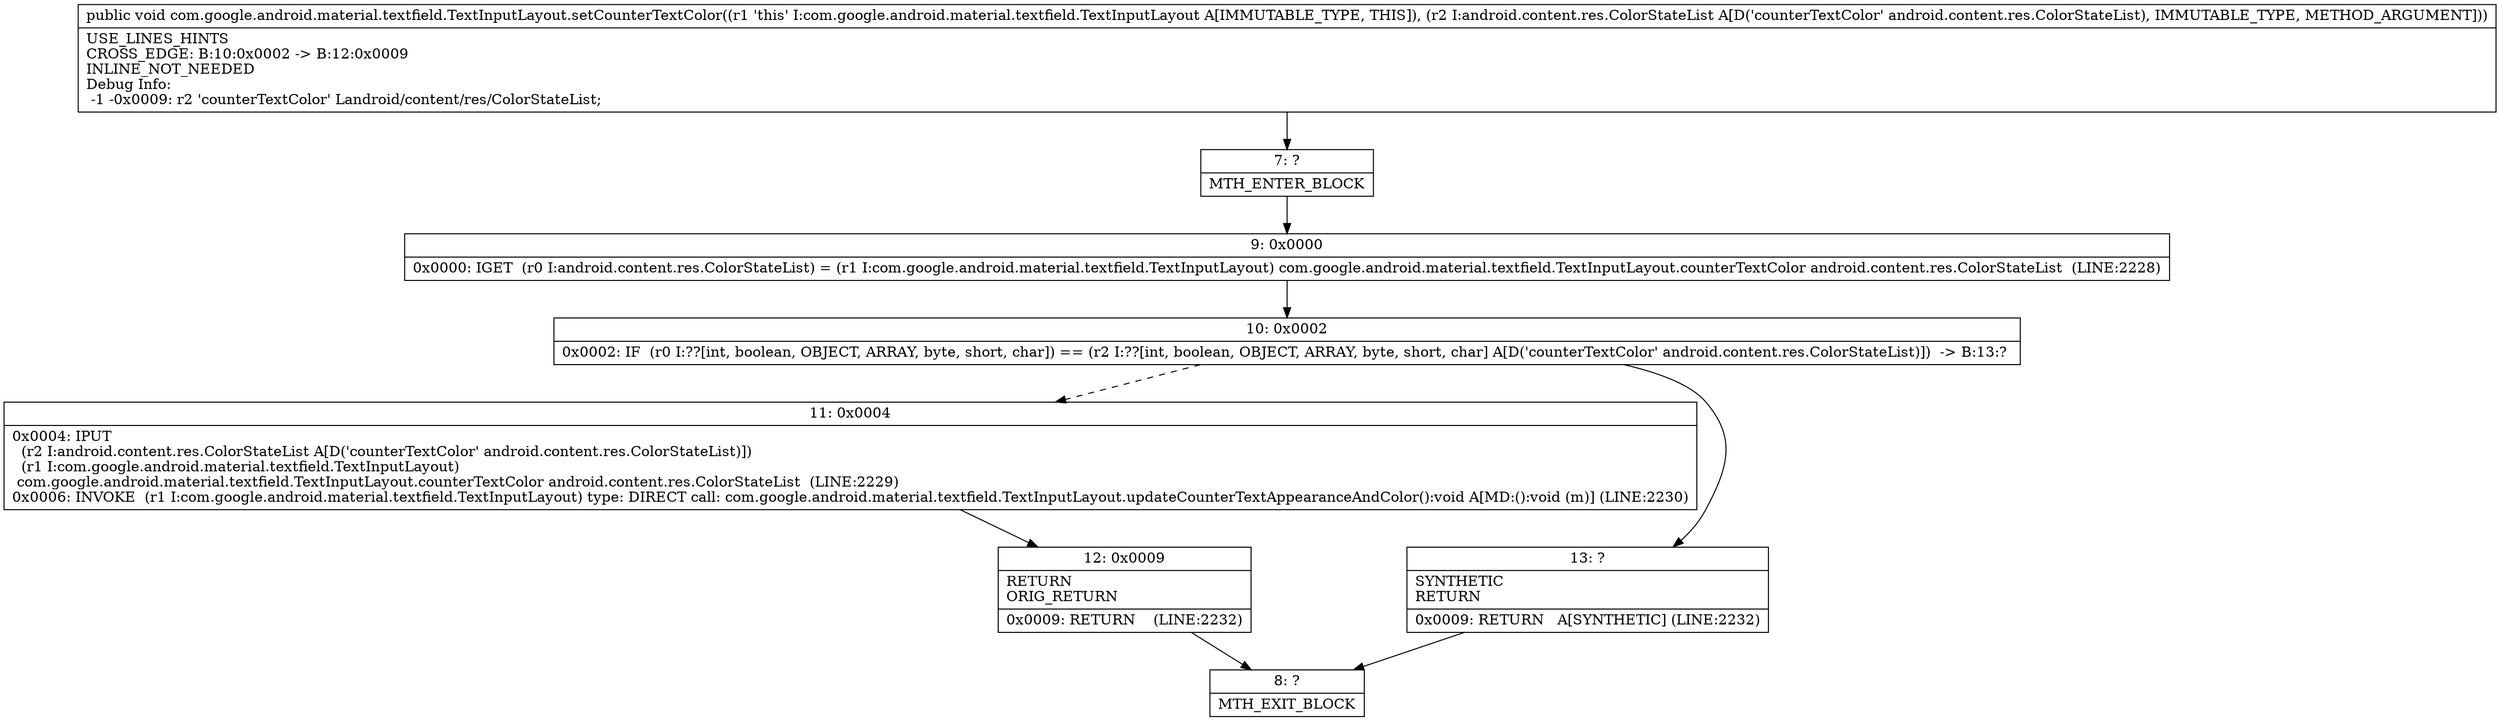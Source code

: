 digraph "CFG forcom.google.android.material.textfield.TextInputLayout.setCounterTextColor(Landroid\/content\/res\/ColorStateList;)V" {
Node_7 [shape=record,label="{7\:\ ?|MTH_ENTER_BLOCK\l}"];
Node_9 [shape=record,label="{9\:\ 0x0000|0x0000: IGET  (r0 I:android.content.res.ColorStateList) = (r1 I:com.google.android.material.textfield.TextInputLayout) com.google.android.material.textfield.TextInputLayout.counterTextColor android.content.res.ColorStateList  (LINE:2228)\l}"];
Node_10 [shape=record,label="{10\:\ 0x0002|0x0002: IF  (r0 I:??[int, boolean, OBJECT, ARRAY, byte, short, char]) == (r2 I:??[int, boolean, OBJECT, ARRAY, byte, short, char] A[D('counterTextColor' android.content.res.ColorStateList)])  \-\> B:13:? \l}"];
Node_11 [shape=record,label="{11\:\ 0x0004|0x0004: IPUT  \l  (r2 I:android.content.res.ColorStateList A[D('counterTextColor' android.content.res.ColorStateList)])\l  (r1 I:com.google.android.material.textfield.TextInputLayout)\l com.google.android.material.textfield.TextInputLayout.counterTextColor android.content.res.ColorStateList  (LINE:2229)\l0x0006: INVOKE  (r1 I:com.google.android.material.textfield.TextInputLayout) type: DIRECT call: com.google.android.material.textfield.TextInputLayout.updateCounterTextAppearanceAndColor():void A[MD:():void (m)] (LINE:2230)\l}"];
Node_12 [shape=record,label="{12\:\ 0x0009|RETURN\lORIG_RETURN\l|0x0009: RETURN    (LINE:2232)\l}"];
Node_8 [shape=record,label="{8\:\ ?|MTH_EXIT_BLOCK\l}"];
Node_13 [shape=record,label="{13\:\ ?|SYNTHETIC\lRETURN\l|0x0009: RETURN   A[SYNTHETIC] (LINE:2232)\l}"];
MethodNode[shape=record,label="{public void com.google.android.material.textfield.TextInputLayout.setCounterTextColor((r1 'this' I:com.google.android.material.textfield.TextInputLayout A[IMMUTABLE_TYPE, THIS]), (r2 I:android.content.res.ColorStateList A[D('counterTextColor' android.content.res.ColorStateList), IMMUTABLE_TYPE, METHOD_ARGUMENT]))  | USE_LINES_HINTS\lCROSS_EDGE: B:10:0x0002 \-\> B:12:0x0009\lINLINE_NOT_NEEDED\lDebug Info:\l  \-1 \-0x0009: r2 'counterTextColor' Landroid\/content\/res\/ColorStateList;\l}"];
MethodNode -> Node_7;Node_7 -> Node_9;
Node_9 -> Node_10;
Node_10 -> Node_11[style=dashed];
Node_10 -> Node_13;
Node_11 -> Node_12;
Node_12 -> Node_8;
Node_13 -> Node_8;
}

